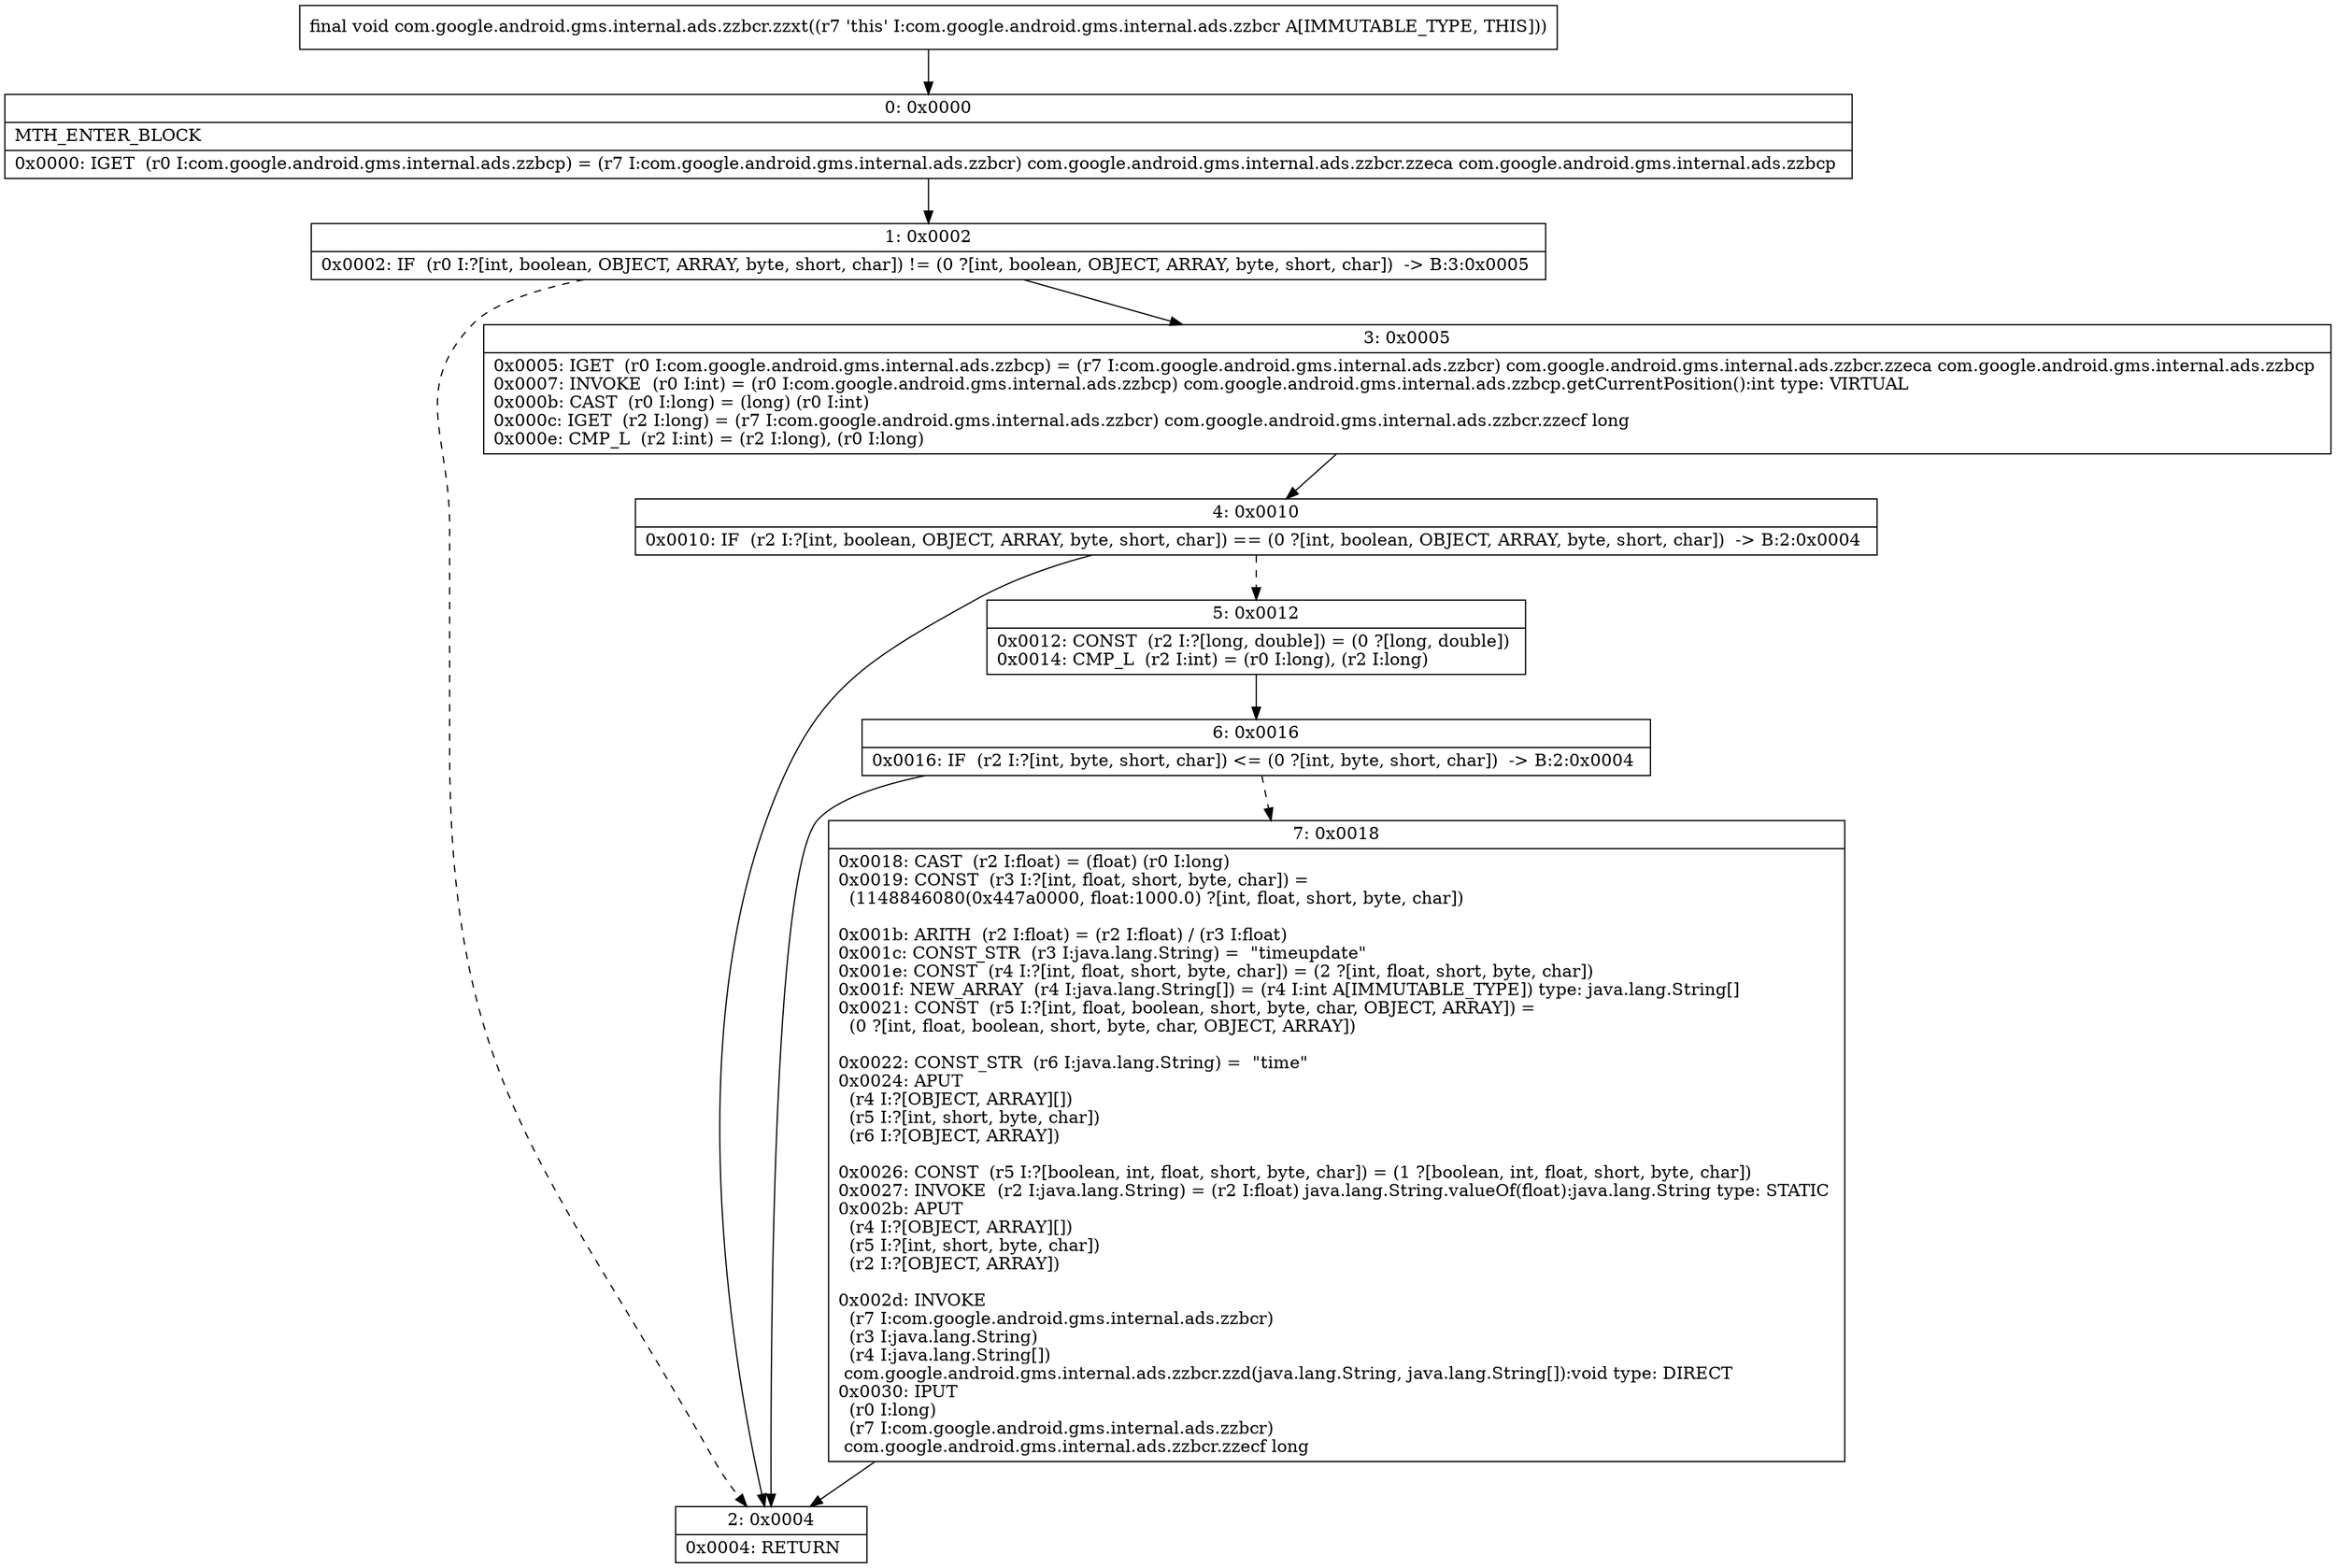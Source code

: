 digraph "CFG forcom.google.android.gms.internal.ads.zzbcr.zzxt()V" {
Node_0 [shape=record,label="{0\:\ 0x0000|MTH_ENTER_BLOCK\l|0x0000: IGET  (r0 I:com.google.android.gms.internal.ads.zzbcp) = (r7 I:com.google.android.gms.internal.ads.zzbcr) com.google.android.gms.internal.ads.zzbcr.zzeca com.google.android.gms.internal.ads.zzbcp \l}"];
Node_1 [shape=record,label="{1\:\ 0x0002|0x0002: IF  (r0 I:?[int, boolean, OBJECT, ARRAY, byte, short, char]) != (0 ?[int, boolean, OBJECT, ARRAY, byte, short, char])  \-\> B:3:0x0005 \l}"];
Node_2 [shape=record,label="{2\:\ 0x0004|0x0004: RETURN   \l}"];
Node_3 [shape=record,label="{3\:\ 0x0005|0x0005: IGET  (r0 I:com.google.android.gms.internal.ads.zzbcp) = (r7 I:com.google.android.gms.internal.ads.zzbcr) com.google.android.gms.internal.ads.zzbcr.zzeca com.google.android.gms.internal.ads.zzbcp \l0x0007: INVOKE  (r0 I:int) = (r0 I:com.google.android.gms.internal.ads.zzbcp) com.google.android.gms.internal.ads.zzbcp.getCurrentPosition():int type: VIRTUAL \l0x000b: CAST  (r0 I:long) = (long) (r0 I:int) \l0x000c: IGET  (r2 I:long) = (r7 I:com.google.android.gms.internal.ads.zzbcr) com.google.android.gms.internal.ads.zzbcr.zzecf long \l0x000e: CMP_L  (r2 I:int) = (r2 I:long), (r0 I:long) \l}"];
Node_4 [shape=record,label="{4\:\ 0x0010|0x0010: IF  (r2 I:?[int, boolean, OBJECT, ARRAY, byte, short, char]) == (0 ?[int, boolean, OBJECT, ARRAY, byte, short, char])  \-\> B:2:0x0004 \l}"];
Node_5 [shape=record,label="{5\:\ 0x0012|0x0012: CONST  (r2 I:?[long, double]) = (0 ?[long, double]) \l0x0014: CMP_L  (r2 I:int) = (r0 I:long), (r2 I:long) \l}"];
Node_6 [shape=record,label="{6\:\ 0x0016|0x0016: IF  (r2 I:?[int, byte, short, char]) \<= (0 ?[int, byte, short, char])  \-\> B:2:0x0004 \l}"];
Node_7 [shape=record,label="{7\:\ 0x0018|0x0018: CAST  (r2 I:float) = (float) (r0 I:long) \l0x0019: CONST  (r3 I:?[int, float, short, byte, char]) = \l  (1148846080(0x447a0000, float:1000.0) ?[int, float, short, byte, char])\l \l0x001b: ARITH  (r2 I:float) = (r2 I:float) \/ (r3 I:float) \l0x001c: CONST_STR  (r3 I:java.lang.String) =  \"timeupdate\" \l0x001e: CONST  (r4 I:?[int, float, short, byte, char]) = (2 ?[int, float, short, byte, char]) \l0x001f: NEW_ARRAY  (r4 I:java.lang.String[]) = (r4 I:int A[IMMUTABLE_TYPE]) type: java.lang.String[] \l0x0021: CONST  (r5 I:?[int, float, boolean, short, byte, char, OBJECT, ARRAY]) = \l  (0 ?[int, float, boolean, short, byte, char, OBJECT, ARRAY])\l \l0x0022: CONST_STR  (r6 I:java.lang.String) =  \"time\" \l0x0024: APUT  \l  (r4 I:?[OBJECT, ARRAY][])\l  (r5 I:?[int, short, byte, char])\l  (r6 I:?[OBJECT, ARRAY])\l \l0x0026: CONST  (r5 I:?[boolean, int, float, short, byte, char]) = (1 ?[boolean, int, float, short, byte, char]) \l0x0027: INVOKE  (r2 I:java.lang.String) = (r2 I:float) java.lang.String.valueOf(float):java.lang.String type: STATIC \l0x002b: APUT  \l  (r4 I:?[OBJECT, ARRAY][])\l  (r5 I:?[int, short, byte, char])\l  (r2 I:?[OBJECT, ARRAY])\l \l0x002d: INVOKE  \l  (r7 I:com.google.android.gms.internal.ads.zzbcr)\l  (r3 I:java.lang.String)\l  (r4 I:java.lang.String[])\l com.google.android.gms.internal.ads.zzbcr.zzd(java.lang.String, java.lang.String[]):void type: DIRECT \l0x0030: IPUT  \l  (r0 I:long)\l  (r7 I:com.google.android.gms.internal.ads.zzbcr)\l com.google.android.gms.internal.ads.zzbcr.zzecf long \l}"];
MethodNode[shape=record,label="{final void com.google.android.gms.internal.ads.zzbcr.zzxt((r7 'this' I:com.google.android.gms.internal.ads.zzbcr A[IMMUTABLE_TYPE, THIS])) }"];
MethodNode -> Node_0;
Node_0 -> Node_1;
Node_1 -> Node_2[style=dashed];
Node_1 -> Node_3;
Node_3 -> Node_4;
Node_4 -> Node_2;
Node_4 -> Node_5[style=dashed];
Node_5 -> Node_6;
Node_6 -> Node_2;
Node_6 -> Node_7[style=dashed];
Node_7 -> Node_2;
}

